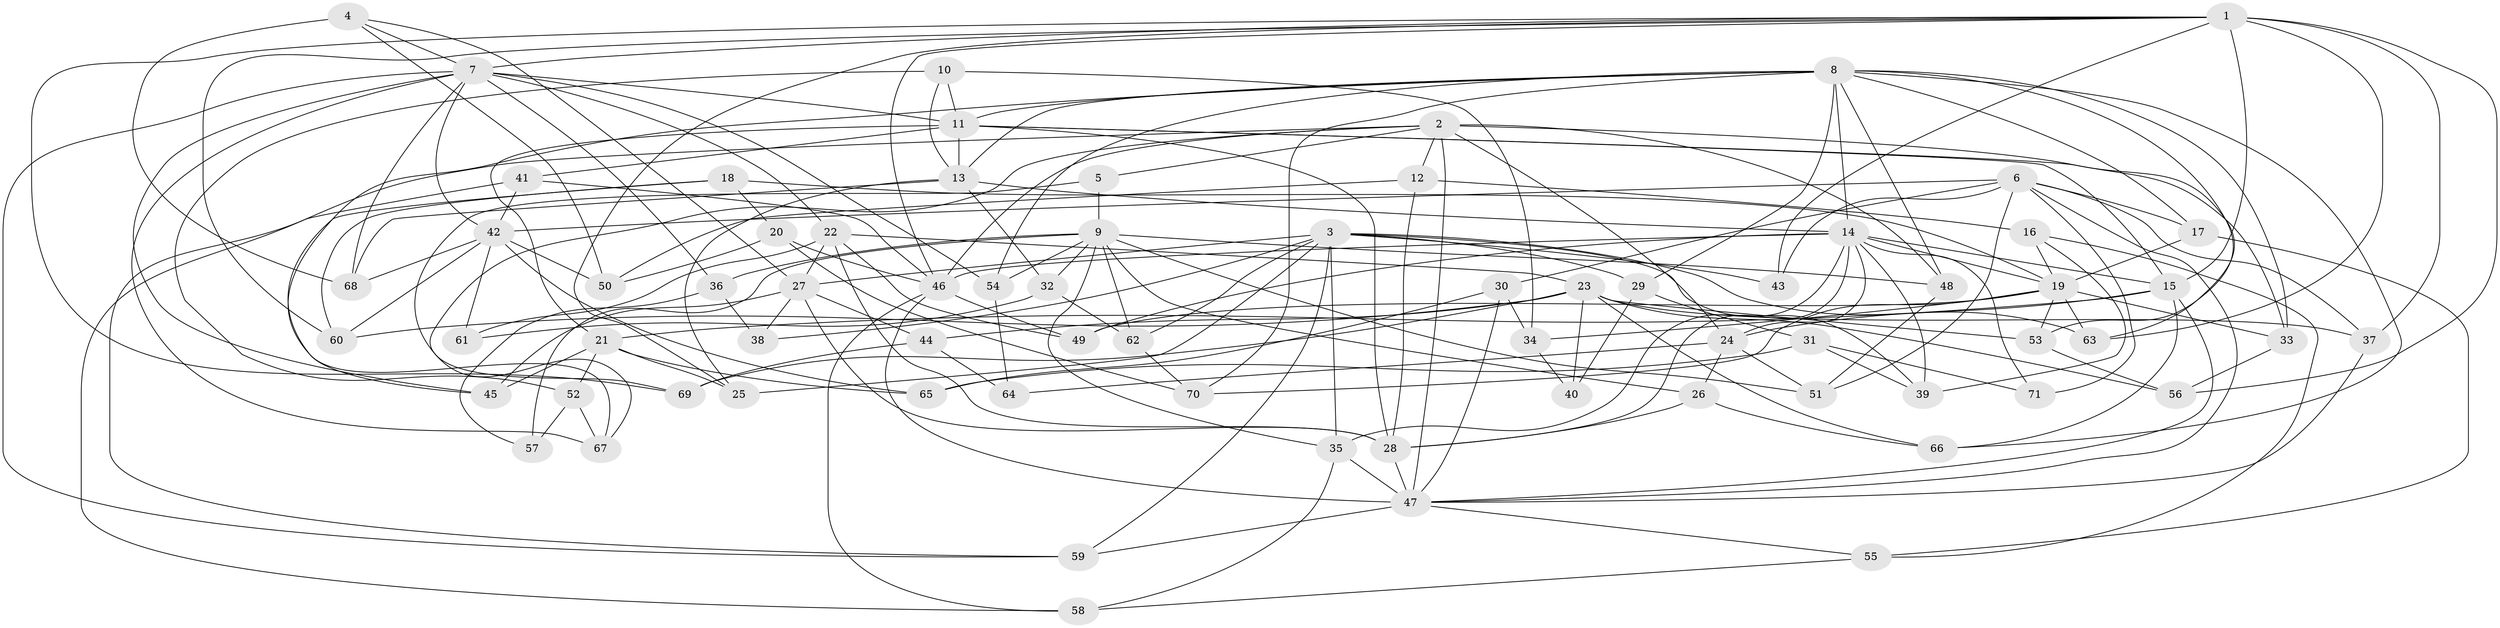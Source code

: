 // original degree distribution, {4: 1.0}
// Generated by graph-tools (version 1.1) at 2025/38/03/09/25 02:38:14]
// undirected, 71 vertices, 187 edges
graph export_dot {
graph [start="1"]
  node [color=gray90,style=filled];
  1;
  2;
  3;
  4;
  5;
  6;
  7;
  8;
  9;
  10;
  11;
  12;
  13;
  14;
  15;
  16;
  17;
  18;
  19;
  20;
  21;
  22;
  23;
  24;
  25;
  26;
  27;
  28;
  29;
  30;
  31;
  32;
  33;
  34;
  35;
  36;
  37;
  38;
  39;
  40;
  41;
  42;
  43;
  44;
  45;
  46;
  47;
  48;
  49;
  50;
  51;
  52;
  53;
  54;
  55;
  56;
  57;
  58;
  59;
  60;
  61;
  62;
  63;
  64;
  65;
  66;
  67;
  68;
  69;
  70;
  71;
  1 -- 7 [weight=1.0];
  1 -- 15 [weight=3.0];
  1 -- 25 [weight=1.0];
  1 -- 37 [weight=1.0];
  1 -- 43 [weight=1.0];
  1 -- 46 [weight=1.0];
  1 -- 56 [weight=1.0];
  1 -- 60 [weight=1.0];
  1 -- 63 [weight=1.0];
  1 -- 69 [weight=1.0];
  2 -- 5 [weight=1.0];
  2 -- 12 [weight=1.0];
  2 -- 24 [weight=2.0];
  2 -- 46 [weight=1.0];
  2 -- 47 [weight=1.0];
  2 -- 48 [weight=1.0];
  2 -- 59 [weight=1.0];
  2 -- 63 [weight=1.0];
  2 -- 67 [weight=1.0];
  3 -- 25 [weight=1.0];
  3 -- 27 [weight=2.0];
  3 -- 29 [weight=1.0];
  3 -- 35 [weight=1.0];
  3 -- 38 [weight=2.0];
  3 -- 39 [weight=1.0];
  3 -- 43 [weight=1.0];
  3 -- 59 [weight=1.0];
  3 -- 62 [weight=1.0];
  3 -- 63 [weight=1.0];
  4 -- 7 [weight=1.0];
  4 -- 27 [weight=1.0];
  4 -- 50 [weight=1.0];
  4 -- 68 [weight=1.0];
  5 -- 9 [weight=2.0];
  5 -- 69 [weight=1.0];
  6 -- 17 [weight=1.0];
  6 -- 30 [weight=1.0];
  6 -- 37 [weight=1.0];
  6 -- 42 [weight=3.0];
  6 -- 43 [weight=2.0];
  6 -- 47 [weight=1.0];
  6 -- 51 [weight=1.0];
  6 -- 71 [weight=2.0];
  7 -- 11 [weight=1.0];
  7 -- 22 [weight=2.0];
  7 -- 36 [weight=1.0];
  7 -- 42 [weight=1.0];
  7 -- 45 [weight=1.0];
  7 -- 54 [weight=1.0];
  7 -- 59 [weight=1.0];
  7 -- 67 [weight=1.0];
  7 -- 68 [weight=1.0];
  8 -- 11 [weight=1.0];
  8 -- 13 [weight=1.0];
  8 -- 14 [weight=1.0];
  8 -- 17 [weight=1.0];
  8 -- 29 [weight=1.0];
  8 -- 33 [weight=1.0];
  8 -- 48 [weight=1.0];
  8 -- 53 [weight=1.0];
  8 -- 54 [weight=1.0];
  8 -- 66 [weight=1.0];
  8 -- 67 [weight=1.0];
  8 -- 70 [weight=1.0];
  9 -- 26 [weight=1.0];
  9 -- 32 [weight=1.0];
  9 -- 35 [weight=1.0];
  9 -- 36 [weight=1.0];
  9 -- 48 [weight=1.0];
  9 -- 51 [weight=1.0];
  9 -- 54 [weight=1.0];
  9 -- 57 [weight=2.0];
  9 -- 62 [weight=1.0];
  10 -- 11 [weight=1.0];
  10 -- 13 [weight=1.0];
  10 -- 34 [weight=1.0];
  10 -- 52 [weight=1.0];
  11 -- 13 [weight=2.0];
  11 -- 15 [weight=1.0];
  11 -- 21 [weight=3.0];
  11 -- 28 [weight=1.0];
  11 -- 33 [weight=1.0];
  11 -- 41 [weight=1.0];
  12 -- 16 [weight=1.0];
  12 -- 28 [weight=1.0];
  12 -- 50 [weight=1.0];
  13 -- 14 [weight=1.0];
  13 -- 25 [weight=1.0];
  13 -- 32 [weight=1.0];
  13 -- 68 [weight=1.0];
  14 -- 15 [weight=2.0];
  14 -- 19 [weight=1.0];
  14 -- 24 [weight=1.0];
  14 -- 28 [weight=1.0];
  14 -- 35 [weight=1.0];
  14 -- 39 [weight=1.0];
  14 -- 46 [weight=1.0];
  14 -- 49 [weight=1.0];
  14 -- 71 [weight=1.0];
  15 -- 21 [weight=1.0];
  15 -- 24 [weight=1.0];
  15 -- 47 [weight=1.0];
  15 -- 66 [weight=1.0];
  16 -- 19 [weight=1.0];
  16 -- 39 [weight=1.0];
  16 -- 55 [weight=1.0];
  17 -- 19 [weight=1.0];
  17 -- 55 [weight=1.0];
  18 -- 19 [weight=1.0];
  18 -- 20 [weight=1.0];
  18 -- 45 [weight=1.0];
  18 -- 60 [weight=1.0];
  19 -- 33 [weight=1.0];
  19 -- 34 [weight=1.0];
  19 -- 49 [weight=1.0];
  19 -- 53 [weight=1.0];
  19 -- 63 [weight=1.0];
  19 -- 70 [weight=1.0];
  20 -- 46 [weight=1.0];
  20 -- 50 [weight=1.0];
  20 -- 70 [weight=1.0];
  21 -- 25 [weight=1.0];
  21 -- 45 [weight=1.0];
  21 -- 52 [weight=1.0];
  21 -- 65 [weight=1.0];
  22 -- 23 [weight=1.0];
  22 -- 27 [weight=1.0];
  22 -- 28 [weight=1.0];
  22 -- 49 [weight=1.0];
  22 -- 61 [weight=2.0];
  23 -- 37 [weight=1.0];
  23 -- 40 [weight=2.0];
  23 -- 44 [weight=1.0];
  23 -- 53 [weight=1.0];
  23 -- 56 [weight=1.0];
  23 -- 60 [weight=1.0];
  23 -- 66 [weight=1.0];
  23 -- 69 [weight=1.0];
  24 -- 26 [weight=1.0];
  24 -- 51 [weight=1.0];
  24 -- 64 [weight=2.0];
  26 -- 28 [weight=1.0];
  26 -- 66 [weight=1.0];
  27 -- 28 [weight=1.0];
  27 -- 38 [weight=1.0];
  27 -- 44 [weight=1.0];
  27 -- 45 [weight=1.0];
  28 -- 47 [weight=2.0];
  29 -- 31 [weight=1.0];
  29 -- 40 [weight=1.0];
  30 -- 34 [weight=1.0];
  30 -- 47 [weight=1.0];
  30 -- 65 [weight=1.0];
  31 -- 39 [weight=1.0];
  31 -- 65 [weight=1.0];
  31 -- 71 [weight=1.0];
  32 -- 61 [weight=1.0];
  32 -- 62 [weight=1.0];
  33 -- 56 [weight=1.0];
  34 -- 40 [weight=1.0];
  35 -- 47 [weight=2.0];
  35 -- 58 [weight=1.0];
  36 -- 38 [weight=1.0];
  36 -- 57 [weight=1.0];
  37 -- 47 [weight=1.0];
  41 -- 42 [weight=1.0];
  41 -- 46 [weight=1.0];
  41 -- 58 [weight=1.0];
  42 -- 50 [weight=1.0];
  42 -- 60 [weight=1.0];
  42 -- 61 [weight=1.0];
  42 -- 65 [weight=1.0];
  42 -- 68 [weight=1.0];
  44 -- 64 [weight=1.0];
  44 -- 69 [weight=1.0];
  46 -- 47 [weight=1.0];
  46 -- 49 [weight=1.0];
  46 -- 58 [weight=1.0];
  47 -- 55 [weight=1.0];
  47 -- 59 [weight=1.0];
  48 -- 51 [weight=1.0];
  52 -- 57 [weight=1.0];
  52 -- 67 [weight=1.0];
  53 -- 56 [weight=1.0];
  54 -- 64 [weight=1.0];
  55 -- 58 [weight=1.0];
  62 -- 70 [weight=1.0];
}
